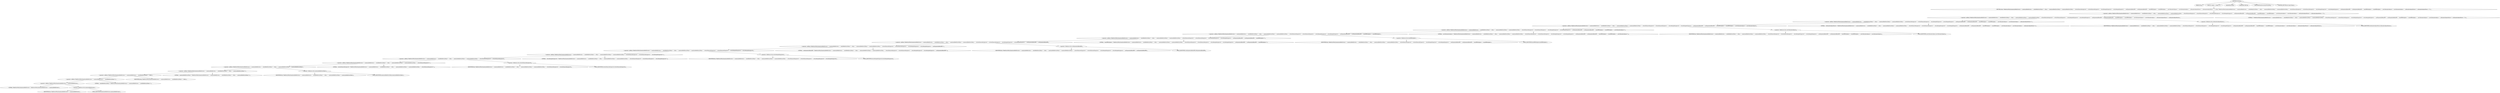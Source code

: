 digraph "toString" {  
"161" [label = <(METHOD,toString)<SUB>69</SUB>> ]
"162" [label = <(PARAM,this)<SUB>69</SUB>> ]
"163" [label = <(BLOCK,&lt;empty&gt;,&lt;empty&gt;)<SUB>70</SUB>> ]
"164" [label = <(RETURN,return &quot;RedeliveryPolicy[maximumRedeliveries=&quot; + maximumRedeliveries + &quot;, initialRedeliveryDelay=&quot; + delay + &quot;, maximumRedeliveryDelay=&quot; + maximumRedeliveryDelay + &quot;, retriesExhaustedLogLevel=&quot; + retriesExhaustedLogLevel + &quot;, retryAttemptedLogLevel=&quot; + retryAttemptedLogLevel + &quot;, useExponentialBackOff=&quot; + useExponentialBackOff + &quot;, backOffMultiplier=&quot; + backOffMultiplier + &quot;, useCollisionAvoidance=&quot; + useCollisionAvoidance + &quot;, collisionAvoidanceFactor=&quot; + collisionAvoidanceFactor + &quot;]&quot;;,return &quot;RedeliveryPolicy[maximumRedeliveries=&quot; + maximumRedeliveries + &quot;, initialRedeliveryDelay=&quot; + delay + &quot;, maximumRedeliveryDelay=&quot; + maximumRedeliveryDelay + &quot;, retriesExhaustedLogLevel=&quot; + retriesExhaustedLogLevel + &quot;, retryAttemptedLogLevel=&quot; + retryAttemptedLogLevel + &quot;, useExponentialBackOff=&quot; + useExponentialBackOff + &quot;, backOffMultiplier=&quot; + backOffMultiplier + &quot;, useCollisionAvoidance=&quot; + useCollisionAvoidance + &quot;, collisionAvoidanceFactor=&quot; + collisionAvoidanceFactor + &quot;]&quot;;)<SUB>71</SUB>> ]
"165" [label = <(&lt;operator&gt;.addition,&quot;RedeliveryPolicy[maximumRedeliveries=&quot; + maximumRedeliveries + &quot;, initialRedeliveryDelay=&quot; + delay + &quot;, maximumRedeliveryDelay=&quot; + maximumRedeliveryDelay + &quot;, retriesExhaustedLogLevel=&quot; + retriesExhaustedLogLevel + &quot;, retryAttemptedLogLevel=&quot; + retryAttemptedLogLevel + &quot;, useExponentialBackOff=&quot; + useExponentialBackOff + &quot;, backOffMultiplier=&quot; + backOffMultiplier + &quot;, useCollisionAvoidance=&quot; + useCollisionAvoidance + &quot;, collisionAvoidanceFactor=&quot; + collisionAvoidanceFactor + &quot;]&quot;)<SUB>71</SUB>> ]
"166" [label = <(&lt;operator&gt;.addition,&quot;RedeliveryPolicy[maximumRedeliveries=&quot; + maximumRedeliveries + &quot;, initialRedeliveryDelay=&quot; + delay + &quot;, maximumRedeliveryDelay=&quot; + maximumRedeliveryDelay + &quot;, retriesExhaustedLogLevel=&quot; + retriesExhaustedLogLevel + &quot;, retryAttemptedLogLevel=&quot; + retryAttemptedLogLevel + &quot;, useExponentialBackOff=&quot; + useExponentialBackOff + &quot;, backOffMultiplier=&quot; + backOffMultiplier + &quot;, useCollisionAvoidance=&quot; + useCollisionAvoidance + &quot;, collisionAvoidanceFactor=&quot; + collisionAvoidanceFactor)<SUB>71</SUB>> ]
"167" [label = <(&lt;operator&gt;.addition,&quot;RedeliveryPolicy[maximumRedeliveries=&quot; + maximumRedeliveries + &quot;, initialRedeliveryDelay=&quot; + delay + &quot;, maximumRedeliveryDelay=&quot; + maximumRedeliveryDelay + &quot;, retriesExhaustedLogLevel=&quot; + retriesExhaustedLogLevel + &quot;, retryAttemptedLogLevel=&quot; + retryAttemptedLogLevel + &quot;, useExponentialBackOff=&quot; + useExponentialBackOff + &quot;, backOffMultiplier=&quot; + backOffMultiplier + &quot;, useCollisionAvoidance=&quot; + useCollisionAvoidance + &quot;, collisionAvoidanceFactor=&quot;)<SUB>71</SUB>> ]
"168" [label = <(&lt;operator&gt;.addition,&quot;RedeliveryPolicy[maximumRedeliveries=&quot; + maximumRedeliveries + &quot;, initialRedeliveryDelay=&quot; + delay + &quot;, maximumRedeliveryDelay=&quot; + maximumRedeliveryDelay + &quot;, retriesExhaustedLogLevel=&quot; + retriesExhaustedLogLevel + &quot;, retryAttemptedLogLevel=&quot; + retryAttemptedLogLevel + &quot;, useExponentialBackOff=&quot; + useExponentialBackOff + &quot;, backOffMultiplier=&quot; + backOffMultiplier + &quot;, useCollisionAvoidance=&quot; + useCollisionAvoidance)<SUB>71</SUB>> ]
"169" [label = <(&lt;operator&gt;.addition,&quot;RedeliveryPolicy[maximumRedeliveries=&quot; + maximumRedeliveries + &quot;, initialRedeliveryDelay=&quot; + delay + &quot;, maximumRedeliveryDelay=&quot; + maximumRedeliveryDelay + &quot;, retriesExhaustedLogLevel=&quot; + retriesExhaustedLogLevel + &quot;, retryAttemptedLogLevel=&quot; + retryAttemptedLogLevel + &quot;, useExponentialBackOff=&quot; + useExponentialBackOff + &quot;, backOffMultiplier=&quot; + backOffMultiplier + &quot;, useCollisionAvoidance=&quot;)<SUB>71</SUB>> ]
"170" [label = <(&lt;operator&gt;.addition,&quot;RedeliveryPolicy[maximumRedeliveries=&quot; + maximumRedeliveries + &quot;, initialRedeliveryDelay=&quot; + delay + &quot;, maximumRedeliveryDelay=&quot; + maximumRedeliveryDelay + &quot;, retriesExhaustedLogLevel=&quot; + retriesExhaustedLogLevel + &quot;, retryAttemptedLogLevel=&quot; + retryAttemptedLogLevel + &quot;, useExponentialBackOff=&quot; + useExponentialBackOff + &quot;, backOffMultiplier=&quot; + backOffMultiplier)<SUB>71</SUB>> ]
"171" [label = <(&lt;operator&gt;.addition,&quot;RedeliveryPolicy[maximumRedeliveries=&quot; + maximumRedeliveries + &quot;, initialRedeliveryDelay=&quot; + delay + &quot;, maximumRedeliveryDelay=&quot; + maximumRedeliveryDelay + &quot;, retriesExhaustedLogLevel=&quot; + retriesExhaustedLogLevel + &quot;, retryAttemptedLogLevel=&quot; + retryAttemptedLogLevel + &quot;, useExponentialBackOff=&quot; + useExponentialBackOff + &quot;, backOffMultiplier=&quot;)<SUB>71</SUB>> ]
"172" [label = <(&lt;operator&gt;.addition,&quot;RedeliveryPolicy[maximumRedeliveries=&quot; + maximumRedeliveries + &quot;, initialRedeliveryDelay=&quot; + delay + &quot;, maximumRedeliveryDelay=&quot; + maximumRedeliveryDelay + &quot;, retriesExhaustedLogLevel=&quot; + retriesExhaustedLogLevel + &quot;, retryAttemptedLogLevel=&quot; + retryAttemptedLogLevel + &quot;, useExponentialBackOff=&quot; + useExponentialBackOff)<SUB>71</SUB>> ]
"173" [label = <(&lt;operator&gt;.addition,&quot;RedeliveryPolicy[maximumRedeliveries=&quot; + maximumRedeliveries + &quot;, initialRedeliveryDelay=&quot; + delay + &quot;, maximumRedeliveryDelay=&quot; + maximumRedeliveryDelay + &quot;, retriesExhaustedLogLevel=&quot; + retriesExhaustedLogLevel + &quot;, retryAttemptedLogLevel=&quot; + retryAttemptedLogLevel + &quot;, useExponentialBackOff=&quot;)<SUB>71</SUB>> ]
"174" [label = <(&lt;operator&gt;.addition,&quot;RedeliveryPolicy[maximumRedeliveries=&quot; + maximumRedeliveries + &quot;, initialRedeliveryDelay=&quot; + delay + &quot;, maximumRedeliveryDelay=&quot; + maximumRedeliveryDelay + &quot;, retriesExhaustedLogLevel=&quot; + retriesExhaustedLogLevel + &quot;, retryAttemptedLogLevel=&quot; + retryAttemptedLogLevel)<SUB>71</SUB>> ]
"175" [label = <(&lt;operator&gt;.addition,&quot;RedeliveryPolicy[maximumRedeliveries=&quot; + maximumRedeliveries + &quot;, initialRedeliveryDelay=&quot; + delay + &quot;, maximumRedeliveryDelay=&quot; + maximumRedeliveryDelay + &quot;, retriesExhaustedLogLevel=&quot; + retriesExhaustedLogLevel + &quot;, retryAttemptedLogLevel=&quot;)<SUB>71</SUB>> ]
"176" [label = <(&lt;operator&gt;.addition,&quot;RedeliveryPolicy[maximumRedeliveries=&quot; + maximumRedeliveries + &quot;, initialRedeliveryDelay=&quot; + delay + &quot;, maximumRedeliveryDelay=&quot; + maximumRedeliveryDelay + &quot;, retriesExhaustedLogLevel=&quot; + retriesExhaustedLogLevel)<SUB>71</SUB>> ]
"177" [label = <(&lt;operator&gt;.addition,&quot;RedeliveryPolicy[maximumRedeliveries=&quot; + maximumRedeliveries + &quot;, initialRedeliveryDelay=&quot; + delay + &quot;, maximumRedeliveryDelay=&quot; + maximumRedeliveryDelay + &quot;, retriesExhaustedLogLevel=&quot;)<SUB>71</SUB>> ]
"178" [label = <(&lt;operator&gt;.addition,&quot;RedeliveryPolicy[maximumRedeliveries=&quot; + maximumRedeliveries + &quot;, initialRedeliveryDelay=&quot; + delay + &quot;, maximumRedeliveryDelay=&quot; + maximumRedeliveryDelay)<SUB>71</SUB>> ]
"179" [label = <(&lt;operator&gt;.addition,&quot;RedeliveryPolicy[maximumRedeliveries=&quot; + maximumRedeliveries + &quot;, initialRedeliveryDelay=&quot; + delay + &quot;, maximumRedeliveryDelay=&quot;)<SUB>71</SUB>> ]
"180" [label = <(&lt;operator&gt;.addition,&quot;RedeliveryPolicy[maximumRedeliveries=&quot; + maximumRedeliveries + &quot;, initialRedeliveryDelay=&quot; + delay)<SUB>71</SUB>> ]
"181" [label = <(&lt;operator&gt;.addition,&quot;RedeliveryPolicy[maximumRedeliveries=&quot; + maximumRedeliveries + &quot;, initialRedeliveryDelay=&quot;)<SUB>71</SUB>> ]
"182" [label = <(&lt;operator&gt;.addition,&quot;RedeliveryPolicy[maximumRedeliveries=&quot; + maximumRedeliveries)<SUB>71</SUB>> ]
"183" [label = <(LITERAL,&quot;RedeliveryPolicy[maximumRedeliveries=&quot;,&quot;RedeliveryPolicy[maximumRedeliveries=&quot; + maximumRedeliveries)<SUB>71</SUB>> ]
"184" [label = <(&lt;operator&gt;.fieldAccess,this.maximumRedeliveries)<SUB>71</SUB>> ]
"185" [label = <(IDENTIFIER,this,&quot;RedeliveryPolicy[maximumRedeliveries=&quot; + maximumRedeliveries)<SUB>71</SUB>> ]
"186" [label = <(FIELD_IDENTIFIER,maximumRedeliveries,maximumRedeliveries)<SUB>71</SUB>> ]
"187" [label = <(LITERAL,&quot;, initialRedeliveryDelay=&quot;,&quot;RedeliveryPolicy[maximumRedeliveries=&quot; + maximumRedeliveries + &quot;, initialRedeliveryDelay=&quot;)<SUB>72</SUB>> ]
"188" [label = <(IDENTIFIER,delay,&quot;RedeliveryPolicy[maximumRedeliveries=&quot; + maximumRedeliveries + &quot;, initialRedeliveryDelay=&quot; + delay)<SUB>72</SUB>> ]
"189" [label = <(LITERAL,&quot;, maximumRedeliveryDelay=&quot;,&quot;RedeliveryPolicy[maximumRedeliveries=&quot; + maximumRedeliveries + &quot;, initialRedeliveryDelay=&quot; + delay + &quot;, maximumRedeliveryDelay=&quot;)<SUB>73</SUB>> ]
"190" [label = <(&lt;operator&gt;.fieldAccess,this.maximumRedeliveryDelay)<SUB>73</SUB>> ]
"191" [label = <(IDENTIFIER,this,&quot;RedeliveryPolicy[maximumRedeliveries=&quot; + maximumRedeliveries + &quot;, initialRedeliveryDelay=&quot; + delay + &quot;, maximumRedeliveryDelay=&quot; + maximumRedeliveryDelay)<SUB>73</SUB>> ]
"192" [label = <(FIELD_IDENTIFIER,maximumRedeliveryDelay,maximumRedeliveryDelay)<SUB>73</SUB>> ]
"193" [label = <(LITERAL,&quot;, retriesExhaustedLogLevel=&quot;,&quot;RedeliveryPolicy[maximumRedeliveries=&quot; + maximumRedeliveries + &quot;, initialRedeliveryDelay=&quot; + delay + &quot;, maximumRedeliveryDelay=&quot; + maximumRedeliveryDelay + &quot;, retriesExhaustedLogLevel=&quot;)<SUB>74</SUB>> ]
"194" [label = <(&lt;operator&gt;.fieldAccess,this.retriesExhaustedLogLevel)<SUB>74</SUB>> ]
"195" [label = <(IDENTIFIER,this,&quot;RedeliveryPolicy[maximumRedeliveries=&quot; + maximumRedeliveries + &quot;, initialRedeliveryDelay=&quot; + delay + &quot;, maximumRedeliveryDelay=&quot; + maximumRedeliveryDelay + &quot;, retriesExhaustedLogLevel=&quot; + retriesExhaustedLogLevel)<SUB>74</SUB>> ]
"196" [label = <(FIELD_IDENTIFIER,retriesExhaustedLogLevel,retriesExhaustedLogLevel)<SUB>74</SUB>> ]
"197" [label = <(LITERAL,&quot;, retryAttemptedLogLevel=&quot;,&quot;RedeliveryPolicy[maximumRedeliveries=&quot; + maximumRedeliveries + &quot;, initialRedeliveryDelay=&quot; + delay + &quot;, maximumRedeliveryDelay=&quot; + maximumRedeliveryDelay + &quot;, retriesExhaustedLogLevel=&quot; + retriesExhaustedLogLevel + &quot;, retryAttemptedLogLevel=&quot;)<SUB>75</SUB>> ]
"198" [label = <(&lt;operator&gt;.fieldAccess,this.retryAttemptedLogLevel)<SUB>75</SUB>> ]
"199" [label = <(IDENTIFIER,this,&quot;RedeliveryPolicy[maximumRedeliveries=&quot; + maximumRedeliveries + &quot;, initialRedeliveryDelay=&quot; + delay + &quot;, maximumRedeliveryDelay=&quot; + maximumRedeliveryDelay + &quot;, retriesExhaustedLogLevel=&quot; + retriesExhaustedLogLevel + &quot;, retryAttemptedLogLevel=&quot; + retryAttemptedLogLevel)<SUB>75</SUB>> ]
"200" [label = <(FIELD_IDENTIFIER,retryAttemptedLogLevel,retryAttemptedLogLevel)<SUB>75</SUB>> ]
"201" [label = <(LITERAL,&quot;, useExponentialBackOff=&quot;,&quot;RedeliveryPolicy[maximumRedeliveries=&quot; + maximumRedeliveries + &quot;, initialRedeliveryDelay=&quot; + delay + &quot;, maximumRedeliveryDelay=&quot; + maximumRedeliveryDelay + &quot;, retriesExhaustedLogLevel=&quot; + retriesExhaustedLogLevel + &quot;, retryAttemptedLogLevel=&quot; + retryAttemptedLogLevel + &quot;, useExponentialBackOff=&quot;)<SUB>76</SUB>> ]
"202" [label = <(&lt;operator&gt;.fieldAccess,this.useExponentialBackOff)<SUB>76</SUB>> ]
"203" [label = <(IDENTIFIER,this,&quot;RedeliveryPolicy[maximumRedeliveries=&quot; + maximumRedeliveries + &quot;, initialRedeliveryDelay=&quot; + delay + &quot;, maximumRedeliveryDelay=&quot; + maximumRedeliveryDelay + &quot;, retriesExhaustedLogLevel=&quot; + retriesExhaustedLogLevel + &quot;, retryAttemptedLogLevel=&quot; + retryAttemptedLogLevel + &quot;, useExponentialBackOff=&quot; + useExponentialBackOff)<SUB>76</SUB>> ]
"204" [label = <(FIELD_IDENTIFIER,useExponentialBackOff,useExponentialBackOff)<SUB>76</SUB>> ]
"205" [label = <(LITERAL,&quot;, backOffMultiplier=&quot;,&quot;RedeliveryPolicy[maximumRedeliveries=&quot; + maximumRedeliveries + &quot;, initialRedeliveryDelay=&quot; + delay + &quot;, maximumRedeliveryDelay=&quot; + maximumRedeliveryDelay + &quot;, retriesExhaustedLogLevel=&quot; + retriesExhaustedLogLevel + &quot;, retryAttemptedLogLevel=&quot; + retryAttemptedLogLevel + &quot;, useExponentialBackOff=&quot; + useExponentialBackOff + &quot;, backOffMultiplier=&quot;)<SUB>77</SUB>> ]
"206" [label = <(&lt;operator&gt;.fieldAccess,this.backOffMultiplier)<SUB>77</SUB>> ]
"207" [label = <(IDENTIFIER,this,&quot;RedeliveryPolicy[maximumRedeliveries=&quot; + maximumRedeliveries + &quot;, initialRedeliveryDelay=&quot; + delay + &quot;, maximumRedeliveryDelay=&quot; + maximumRedeliveryDelay + &quot;, retriesExhaustedLogLevel=&quot; + retriesExhaustedLogLevel + &quot;, retryAttemptedLogLevel=&quot; + retryAttemptedLogLevel + &quot;, useExponentialBackOff=&quot; + useExponentialBackOff + &quot;, backOffMultiplier=&quot; + backOffMultiplier)<SUB>77</SUB>> ]
"208" [label = <(FIELD_IDENTIFIER,backOffMultiplier,backOffMultiplier)<SUB>77</SUB>> ]
"209" [label = <(LITERAL,&quot;, useCollisionAvoidance=&quot;,&quot;RedeliveryPolicy[maximumRedeliveries=&quot; + maximumRedeliveries + &quot;, initialRedeliveryDelay=&quot; + delay + &quot;, maximumRedeliveryDelay=&quot; + maximumRedeliveryDelay + &quot;, retriesExhaustedLogLevel=&quot; + retriesExhaustedLogLevel + &quot;, retryAttemptedLogLevel=&quot; + retryAttemptedLogLevel + &quot;, useExponentialBackOff=&quot; + useExponentialBackOff + &quot;, backOffMultiplier=&quot; + backOffMultiplier + &quot;, useCollisionAvoidance=&quot;)<SUB>78</SUB>> ]
"210" [label = <(&lt;operator&gt;.fieldAccess,this.useCollisionAvoidance)<SUB>78</SUB>> ]
"211" [label = <(IDENTIFIER,this,&quot;RedeliveryPolicy[maximumRedeliveries=&quot; + maximumRedeliveries + &quot;, initialRedeliveryDelay=&quot; + delay + &quot;, maximumRedeliveryDelay=&quot; + maximumRedeliveryDelay + &quot;, retriesExhaustedLogLevel=&quot; + retriesExhaustedLogLevel + &quot;, retryAttemptedLogLevel=&quot; + retryAttemptedLogLevel + &quot;, useExponentialBackOff=&quot; + useExponentialBackOff + &quot;, backOffMultiplier=&quot; + backOffMultiplier + &quot;, useCollisionAvoidance=&quot; + useCollisionAvoidance)<SUB>78</SUB>> ]
"212" [label = <(FIELD_IDENTIFIER,useCollisionAvoidance,useCollisionAvoidance)<SUB>78</SUB>> ]
"213" [label = <(LITERAL,&quot;, collisionAvoidanceFactor=&quot;,&quot;RedeliveryPolicy[maximumRedeliveries=&quot; + maximumRedeliveries + &quot;, initialRedeliveryDelay=&quot; + delay + &quot;, maximumRedeliveryDelay=&quot; + maximumRedeliveryDelay + &quot;, retriesExhaustedLogLevel=&quot; + retriesExhaustedLogLevel + &quot;, retryAttemptedLogLevel=&quot; + retryAttemptedLogLevel + &quot;, useExponentialBackOff=&quot; + useExponentialBackOff + &quot;, backOffMultiplier=&quot; + backOffMultiplier + &quot;, useCollisionAvoidance=&quot; + useCollisionAvoidance + &quot;, collisionAvoidanceFactor=&quot;)<SUB>79</SUB>> ]
"214" [label = <(&lt;operator&gt;.fieldAccess,this.collisionAvoidanceFactor)<SUB>79</SUB>> ]
"215" [label = <(IDENTIFIER,this,&quot;RedeliveryPolicy[maximumRedeliveries=&quot; + maximumRedeliveries + &quot;, initialRedeliveryDelay=&quot; + delay + &quot;, maximumRedeliveryDelay=&quot; + maximumRedeliveryDelay + &quot;, retriesExhaustedLogLevel=&quot; + retriesExhaustedLogLevel + &quot;, retryAttemptedLogLevel=&quot; + retryAttemptedLogLevel + &quot;, useExponentialBackOff=&quot; + useExponentialBackOff + &quot;, backOffMultiplier=&quot; + backOffMultiplier + &quot;, useCollisionAvoidance=&quot; + useCollisionAvoidance + &quot;, collisionAvoidanceFactor=&quot; + collisionAvoidanceFactor)<SUB>79</SUB>> ]
"216" [label = <(FIELD_IDENTIFIER,collisionAvoidanceFactor,collisionAvoidanceFactor)<SUB>79</SUB>> ]
"217" [label = <(LITERAL,&quot;]&quot;,&quot;RedeliveryPolicy[maximumRedeliveries=&quot; + maximumRedeliveries + &quot;, initialRedeliveryDelay=&quot; + delay + &quot;, maximumRedeliveryDelay=&quot; + maximumRedeliveryDelay + &quot;, retriesExhaustedLogLevel=&quot; + retriesExhaustedLogLevel + &quot;, retryAttemptedLogLevel=&quot; + retryAttemptedLogLevel + &quot;, useExponentialBackOff=&quot; + useExponentialBackOff + &quot;, backOffMultiplier=&quot; + backOffMultiplier + &quot;, useCollisionAvoidance=&quot; + useCollisionAvoidance + &quot;, collisionAvoidanceFactor=&quot; + collisionAvoidanceFactor + &quot;]&quot;)<SUB>79</SUB>> ]
"218" [label = <(MODIFIER,PUBLIC)> ]
"219" [label = <(MODIFIER,VIRTUAL)> ]
"220" [label = <(ANNOTATION,@Override,@Override)<SUB>69</SUB>> ]
"221" [label = <(METHOD_RETURN,java.lang.String)<SUB>70</SUB>> ]
  "161" -> "162" 
  "161" -> "163" 
  "161" -> "218" 
  "161" -> "219" 
  "161" -> "220" 
  "161" -> "221" 
  "163" -> "164" 
  "164" -> "165" 
  "165" -> "166" 
  "165" -> "217" 
  "166" -> "167" 
  "166" -> "214" 
  "167" -> "168" 
  "167" -> "213" 
  "168" -> "169" 
  "168" -> "210" 
  "169" -> "170" 
  "169" -> "209" 
  "170" -> "171" 
  "170" -> "206" 
  "171" -> "172" 
  "171" -> "205" 
  "172" -> "173" 
  "172" -> "202" 
  "173" -> "174" 
  "173" -> "201" 
  "174" -> "175" 
  "174" -> "198" 
  "175" -> "176" 
  "175" -> "197" 
  "176" -> "177" 
  "176" -> "194" 
  "177" -> "178" 
  "177" -> "193" 
  "178" -> "179" 
  "178" -> "190" 
  "179" -> "180" 
  "179" -> "189" 
  "180" -> "181" 
  "180" -> "188" 
  "181" -> "182" 
  "181" -> "187" 
  "182" -> "183" 
  "182" -> "184" 
  "184" -> "185" 
  "184" -> "186" 
  "190" -> "191" 
  "190" -> "192" 
  "194" -> "195" 
  "194" -> "196" 
  "198" -> "199" 
  "198" -> "200" 
  "202" -> "203" 
  "202" -> "204" 
  "206" -> "207" 
  "206" -> "208" 
  "210" -> "211" 
  "210" -> "212" 
  "214" -> "215" 
  "214" -> "216" 
}
